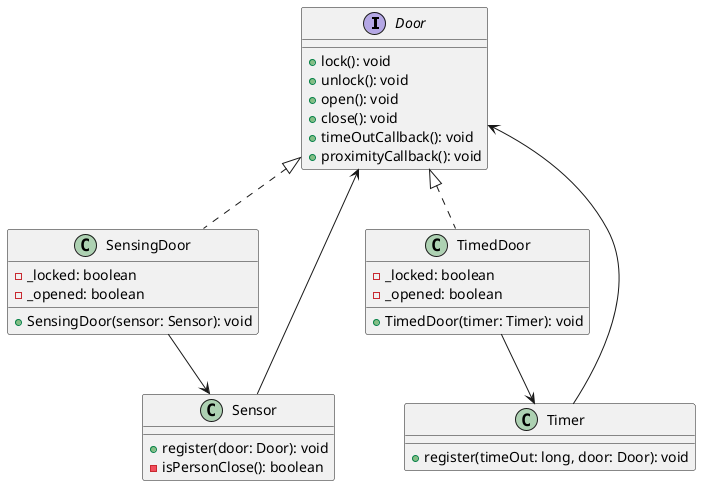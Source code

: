 @startuml

interface Door {
    +lock(): void
    +unlock(): void
    +open(): void
    +close(): void
    +timeOutCallback(): void
    +proximityCallback(): void
}

class SensingDoor {
    -_locked: boolean
    -_opened: boolean
    +SensingDoor(sensor: Sensor): void
}

class TimedDoor {
    -_locked: boolean
    -_opened: boolean
    +TimedDoor(timer: Timer): void
}

class Sensor {
    +register(door: Door): void
    -isPersonClose(): boolean
}

class Timer {
    +register(timeOut: long, door: Door): void
}

SensingDoor --> Sensor
TimedDoor --> Timer

Door <|.. SensingDoor
Door <|.. TimedDoor

Sensor --> Door
Timer --> Door

@enduml